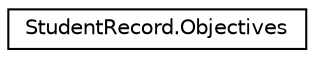 digraph "Graphical Class Hierarchy"
{
  edge [fontname="Helvetica",fontsize="10",labelfontname="Helvetica",labelfontsize="10"];
  node [fontname="Helvetica",fontsize="10",shape=record];
  rankdir="LR";
  Node1 [label="StudentRecord.Objectives",height=0.2,width=0.4,color="black", fillcolor="white", style="filled",URL="$class_student_record_1_1_objectives.html",tooltip="cmi.objectives.n.X datatype"];
}
